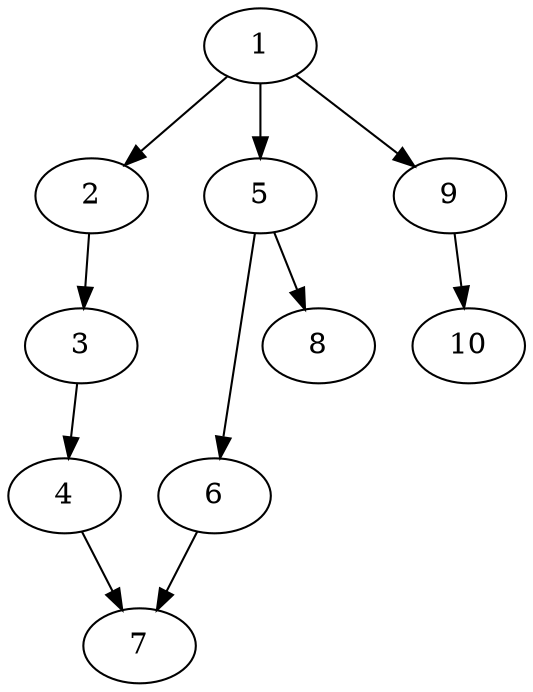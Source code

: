 digraph {
    1->2;
    1->5;
    1->9;
    2->3;
    3->4;
    5->6;
    5->8;
    6->7;
    9->10;
    4->7;
}
